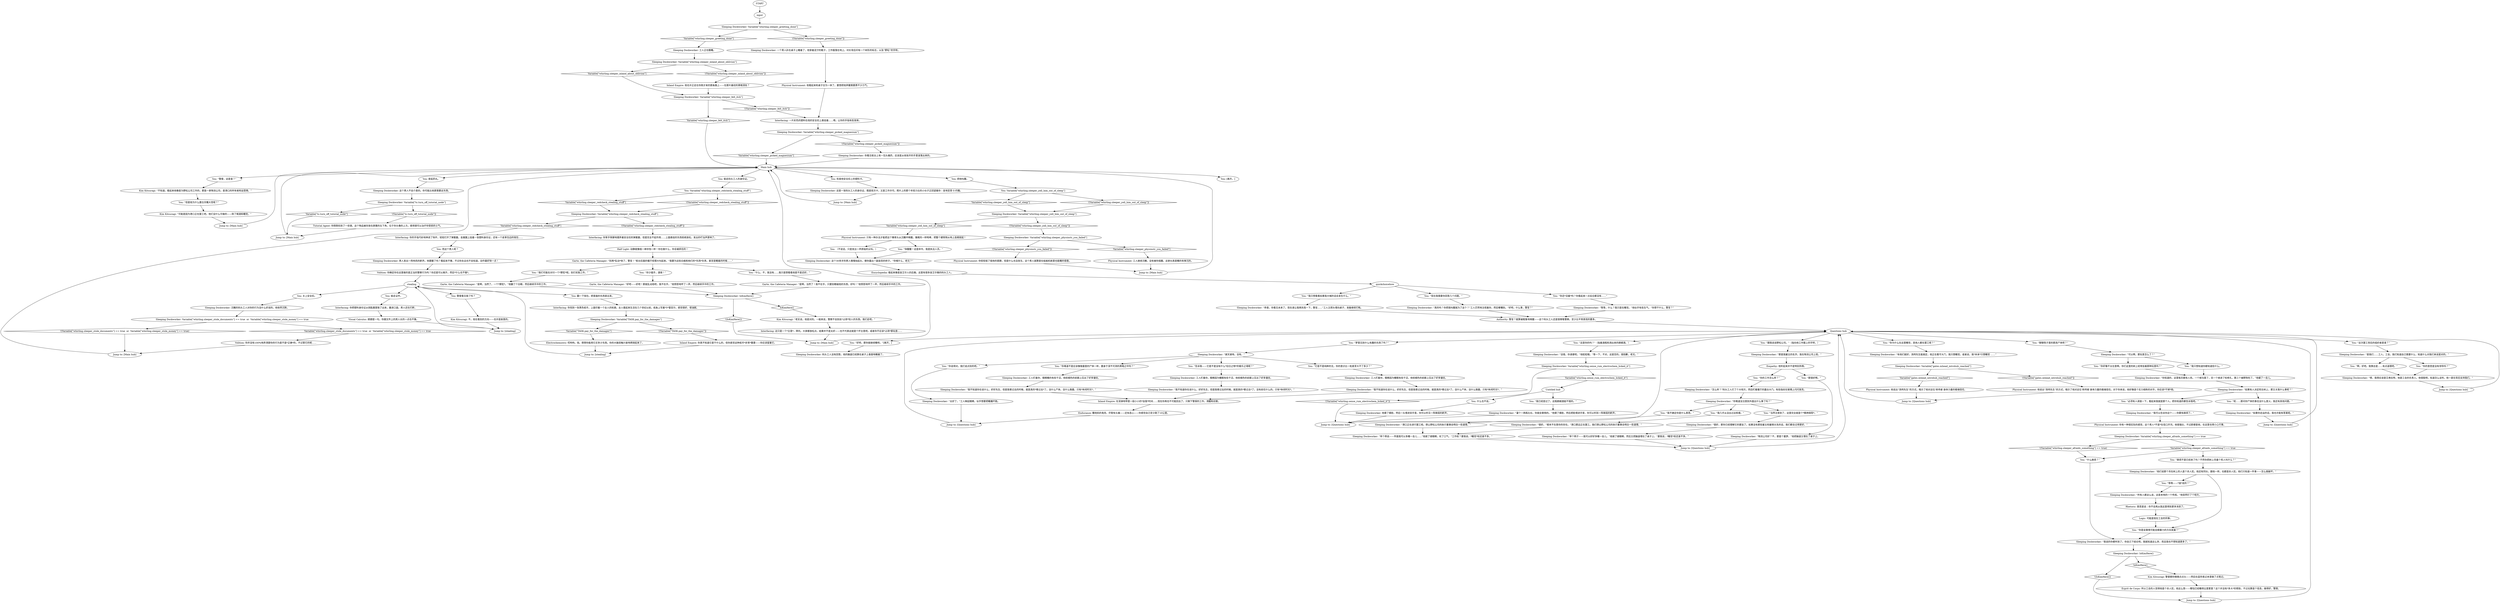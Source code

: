 # WHIRLING / SLEEPING DOCKWORKER
# Downstairs at the Whirling In Rags there's a sleeping dockworker. Interfacing people can steal his wallet and work pass, Phys inst can wake him up by yelling and then get some info on the Union and the strike.
# ==================================================
digraph G {
	  0 [label="START"];
	  1 [label="input"];
	  2 [label="Rhetoric: 意思是说：你不会再从我这里得到更多消息了。"];
	  3 [label="Main hub"];
	  4 [label="You: “警督，这是谁？”"];
	  5 [label="You: “我已经尝过了。这瓶朗姆酒挺不错的。”"];
	  6 [label="Sleeping Dockworker: 码头工人没有回答。他的脑袋已经靠在桌子上香甜地睡着了。"];
	  7 [label="Jump to: [Main hub]"];
	  8 [label="You: “当然注意到了，这里完全就是个*精神病院*。”"];
	  9 [label="Sleeping Dockworker: “太好了。”工人眯起眼睛，似乎想要把睡魔吓跑。"];
	  10 [label="Interfacing: 你的手指巧妙地伸进了钩环，轻轻打开了弹簧塞。金属圈上挂着一张塑料身份证，还有一个皮革包边的钱包……"];
	  11 [label="You: 拿起药丸。"];
	  12 [label="Sleeping Dockworker: 一个男人趴在桌子上睡着了，他穿着泥泞的靴子，工作服落在地上。衬衫背后印有一个树形的标志，以及“野松”的字样。"];
	  13 [label="You: “我只想看看如果我大喊的话会发生什么。”"];
	  14 [label="You: “你好像不太在意啊。你们这里的树上经常挂着那种玩意吗？”"];
	  15 [label="Sleeping Dockworker: 男人发出一阵响亮的鼾声。他要醒了吗？看起来不像，不过你永远也不会知道。动作最好快一点！"];
	  16 [label="Jump to: [Questions hub]"];
	  17 [label="You: 偷走码头工人的身份证。"];
	  18 [label="You: Variable[\"whirling.sleeper_redcheck_stealing_stuff\"]"];
	  19 [label="Variable[\"whirling.sleeper_redcheck_stealing_stuff\"]", shape=diamond];
	  20 [label="!(Variable[\"whirling.sleeper_redcheck_stealing_stuff\"])", shape=diamond];
	  21 [label="Sleeping Dockworker: Variable[\"whirling.sleeper_felt_itch\"]"];
	  22 [label="Variable[\"whirling.sleeper_felt_itch\"]", shape=diamond];
	  23 [label="!(Variable[\"whirling.sleeper_felt_itch\"])", shape=diamond];
	  24 [label="Sleeping Dockworker: IsKimHere()"];
	  25 [label="IsKimHere()", shape=diamond];
	  26 [label="!(IsKimHere())", shape=diamond];
	  27 [label="Half Light: 动静就像摇一串铃铛一样！你在做什么，你会被抓住的！"];
	  28 [label="Logic: 可能是他在工会的同事。"];
	  29 [label="You: 翻一下钱包，把里面的东西拿出来。"];
	  30 [label="You: “那很好啊。”"];
	  31 [label="Sleeping Dockworker: Variable[\"whirling.sense_rum_electrochem_licked_it\"]"];
	  32 [label="Variable[\"whirling.sense_rum_electrochem_licked_it\"]", shape=diamond];
	  33 [label="!(Variable[\"whirling.sense_rum_electrochem_licked_it\"])", shape=diamond];
	  34 [label="You: “现在我需要你回答几个问题。”"];
	  35 [label="You: 而这个男人呢？"];
	  36 [label="You: “你是说事情可能会朝暴力的方向发展？”"];
	  37 [label="Sleeping Dockworker: Variable[\"whirling.sleeper_afraids_something\"] == true"];
	  38 [label="Variable[\"whirling.sleeper_afraids_something\"] == true", shape=diamond];
	  39 [label="!(Variable[\"whirling.sleeper_afraids_something\"] == true)", shape=diamond];
	  40 [label="Kim Kitsuragi: “可能是因为港口正在罢工吧。他们没什么可做的——除了喝酒和睡觉。”"];
	  41 [label="You: “你难道不是应该像陵墓里的尸体一样，置身于深不可测的黑暗之中吗？”"];
	  42 [label="Sleeping Dockworker: “有他们就好。测颅先生能搞定，他正在看守大门，我只想睡觉。或者说，我*本来*只想睡觉 ……”"];
	  43 [label="Sleeping Dockworker: IsKimHere()"];
	  44 [label="IsKimHere()", shape=diamond];
	  45 [label="!(IsKimHere())", shape=diamond];
	  46 [label="Kim Kitsuragi: “老实说，他是对的。一般来说，警察不会到处*占用*别人的东西。我们走吧。”"];
	  47 [label="Sleeping Dockworker: “如果你走运的话，我也许能有答案呢。”"];
	  48 [label="Kim Kitsuragi: 不。他在看别的方向——也许是故意的。"];
	  49 [label="You: “等等——*谁*说的？”"];
	  50 [label="Physical Instrument: 他说出“测颅先生”的方式，暗示了他对这位‘碎颅者’身体力量的极端信任。对于你来说，他好像是个实力相称的对手。你应该*干掉*他。"];
	  51 [label="You: “你还*活着*吗？你看起来一点反应都没有……”"];
	  52 [label="You: “好吧，那你就继续睡吧。”[离开。]"];
	  53 [label="Physical Instrument: 他看起来和桌子合为一体了。要想把他弄醒需要费不少力气。"];
	  54 [label="Sleeping Dockworker: “那是我雇主的名字。我在物流公司上班。”"];
	  55 [label="Sleeping Dockworker: “如果有人决定死在树上，那又关我什么事呢？”"];
	  56 [label="Sleeping Dockworker: “等等，什么？我只是在睡觉。”他似乎有些生气。“你想干什么，警官？”"];
	  57 [label="You: 检查他安全扣上的塑料卡。"];
	  58 [label="Sleeping Dockworker: 这是一张码头工人的身份证，既是班次卡，又是工作许可。照片上的那个年轻力壮的小伙子正回望着你：圣地亚哥·S·约翰。"];
	  59 [label="Sleeping Dockworker: “我不知道你在说什么，好好先生，但是我晕过去的时候，就是真的*晕过去*了。没什么尸体。没什么陵墓。只有*休闲时光*。”"];
	  60 [label="Sleeping Dockworker: Variable[\"whirling.sleeper_greeting_done\"]"];
	  61 [label="Variable[\"whirling.sleeper_greeting_done\"]", shape=diamond];
	  62 [label="!(Variable[\"whirling.sleeper_greeting_done\"])", shape=diamond];
	  63 [label="Jump to: [Questions hub]"];
	  64 [label="Jump to: [Main hub]"];
	  65 [label="Sleeping Dockworker: “我不知道你在说什么，好好先生，但是我晕过去的时候，就是真的*晕过去*了。没有前任什么的。只有*休闲时光*。”"];
	  66 [label="Interfacing: 一片彩色的塑料在他的安全扣上悬挂着……嗯。让你的手指有些发痒。"];
	  67 [label="You: 把他叫醒。"];
	  68 [label="You: Variable[\"whirling.sleeper_yell_him_out_of_sleep\"]"];
	  69 [label="Variable[\"whirling.sleeper_yell_him_out_of_sleep\"]", shape=diamond];
	  70 [label="!(Variable[\"whirling.sleeper_yell_him_out_of_sleep\"])", shape=diamond];
	  71 [label="Jump to: [Main hub]"];
	  72 [label="Sleeping Dockworker: “举个例子——我可以好好多睡一会儿。”他揉了揉眼睛，然后又把脑袋埋在了桌子上。“要我说，*睡觉*权还差不多。”"];
	  73 [label="Sleeping Dockworker: “物流公司好？不，那是个噩梦。”他把脑袋又埋在了桌子上。"];
	  74 [label="You: “我只想知道你都知道些什么。”"];
	  75 [label="Jump to: [Questions hub]"];
	  76 [label="You: “呃……那问你尸体的事也没什么意义。我还有其他问题。”"];
	  77 [label="Jump to: [Main hub]"];
	  78 [label="Sleeping Dockworker: 你看见柜台上有一包头痛药，应该是从他张开的手里滚落出来的。"];
	  79 [label="Esprit de Corps: 所以工会的人觉得他是个杀人犯，他这么想——哪怕已经睡得云里雾里？这个并没有*多大*的帮助，不过也算是个信息。做得好，警探。"];
	  80 [label="You: “我几乎从没出过这栋楼。”"];
	  81 [label="Sleeping Dockworker: Variable[\"whirling.sleeper_yell_him_out_of_sleep\"]"];
	  82 [label="Variable[\"whirling.sleeper_yell_him_out_of_sleep\"]", shape=diamond];
	  83 [label="!(Variable[\"whirling.sleeper_yell_him_out_of_sleep\"])", shape=diamond];
	  84 [label="Sleeping Dockworker: 这个30多岁的男人慢慢抬起头，朝你露出一副哀怨的样子。“你喊什么，老兄？”"];
	  85 [label="You: “你为什么在这里睡觉，其他人都在罢工呢？”"];
	  86 [label="stealing"];
	  87 [label="You: “梦里见到什么有趣的东西了吗？”"];
	  88 [label="You: 什么也不说。"];
	  89 [label="Interfacing: 你笨手笨脚地摆弄着安全扣的弹簧塞，但是完全不起作用……上面悬挂的东西拒绝放松，发出的叮当声更响了。"];
	  90 [label="You: “什么，不，我没有……我只是想看看他是不是还好。”"];
	  91 [label="You: “你少插手，酒保！”"];
	  92 [label="Sleeping Dockworker: “我不知道你在说什么，好好先生，但是我晕过去的时候，就是真的*晕过去*了。没什么尸体，没什么陵墓。只有*休闲时光*。”"];
	  93 [label="You: 警督看见我了吗？"];
	  94 [label="Sleeping Dockworker: “没错，你请便吧。”他眨眨眼。“等一下，不对，这是空的。很抱歉，老兄。”"];
	  95 [label="Sleeping Dockworker: “恭喜，你看见未来了。现在请让我再失陪一下，警官……”工人又把头埋向桌子，准备继续打盹。"];
	  96 [label="You: “但是他为什么要白天睡大觉呢？”"];
	  97 [label="You: （不说话，只是发出一声原始的尖叫。）"];
	  98 [label="Untitled hub"];
	  99 [label="Garte, the Cafeteria Manager: “好吧——好吧！那就乱动他吧，我不在乎。”他愤怒地哼了一声，然后继续手中的工作。"];
	  100 [label="Tutorial Agent: 你刚刚捡到了一些镁。这个物品被存放在屏幕的左下角，位于你头像的上方。使用镁可以治疗你受损的士气。"];
	  101 [label="You: “它是不是纯粹的无，你的意识比一粒麦芽大不了多少？”"];
	  102 [label="Sleeping Dockworker: 工人盯着你，眼睛因为睡眠有些干涩。他棕褐色的前额上压出了好多皱纹。"];
	  103 [label="Questions hub"];
	  104 [label="You: “聊聊院子里的那具尸体吧？”"];
	  105 [label="Jump to: [Questions hub]"];
	  106 [label="Sleeping Dockworker: “谢天谢地，没有。”"];
	  107 [label="Visual Calculus: 顺便提一句，你跟文件上的男人长的一点也不像。"];
	  108 [label="You: “你的意思是没有领导吗？”"];
	  109 [label="You: “什么麻烦？”"];
	  110 [label="Kim Kitsuragi: “不知道。看起来他像是为野松公司工作的，那是一家物流公司，是港口的所有者和运营商。”"];
	  111 [label="You: “必须有人调查一下，看起来我就是那个人。把你知道的都告诉我吧。”"];
	  112 [label="Sleeping Dockworker: “我可以告诉你这个——你要有麻烦了。”"];
	  113 [label="You: “麻烦不是已经来了吗？不然你把树上吊着个死人叫什么？”"];
	  114 [label="Sleeping Dockworker: “他们说那个吊在树上的人是个杀人犯。他还有同伙，跟他一样，也都是杀人犯。他们只知道一件事——怎么搞破坏。”"];
	  115 [label="Inland Empire: 你真不知道它是干什么的，但你直觉这种纸币*非常*重要——你应该留着它。"];
	  116 [label="Interfacing: 你把塑料身份证从钥匙圈里取了出来，塞进口袋。男人还在打鼾。"];
	  117 [label="Sleeping Dockworker: Variable[\"TASK.pay_for_the_damages\"]"];
	  118 [label="Variable[\"TASK.pay_for_the_damages\"]", shape=diamond];
	  119 [label="!(Variable[\"TASK.pay_for_the_damages\"])", shape=diamond];
	  120 [label="Jump to: [Main hub]"];
	  121 [label="Sleeping Dockworker: 工人盯着你，眼睛睡的有些干涩。他棕褐色的前额上压出了好多皱纹。"];
	  122 [label="You: “我们可能在对付一个*罪犯*呢。别打扰我工作。”"];
	  123 [label="Interfacing: 这只是一个*主意*，拜托。大家都放松点。结果并不是太好——也不代表这就是个坏主意吧。或者你不应该*占用*那玩意……"];
	  124 [label="Sleeping Dockworker: Variable[\"whirling.sleeper_physinstr_you_failed\"]"];
	  125 [label="Variable[\"whirling.sleeper_physinstr_you_failed\"]", shape=diamond];
	  126 [label="!(Variable[\"whirling.sleeper_physinstr_you_failed\"])", shape=diamond];
	  127 [label="Sleeping Dockworker: “所有人都这么说，这是本地的一个传闻。”他突然打了个哈欠。"];
	  128 [label="Endurance: 睡他妈的鬼觉。尽管有头痛——还有恶心——你感觉自己至少跑了10公里。"];
	  129 [label="You: “这是你的吗？”（指着酒瓶和洒出来的朗姆酒。）"];
	  130 [label="Volition: 你确定你在这里做的是正当的警察行为吗？你还是可以离开，然后*什么也不做*。"];
	  131 [label="Sleeping Dockworker: 工人正在酣睡。"];
	  132 [label="You: 关上安全扣。"];
	  133 [label="Sleeping Dockworker: “举个例说——早晨我可以多睡一会儿……”他揉了揉眼睛，叹了口气。“工作权？要我说，*睡觉*权还差不多。”"];
	  134 [label="Jump to: [Questions hub]"];
	  135 [label="Garte, the Cafeteria Manager: “是啊，当然了！我不在乎。只要别瞎碰他的东西，好吗！”他愤怒地哼了一声，然后继续手中的工作。"];
	  136 [label="Kim Kitsuragi: 警督朝你微微点点头——然后在蓝色笔记本里做了点笔记。"];
	  138 [label="Sleeping Dockworker: Variable[\"whirling.sleeper_picked_magnesium\"]"];
	  139 [label="Variable[\"whirling.sleeper_picked_magnesium\"]", shape=diamond];
	  140 [label="!(Variable[\"whirling.sleeper_picked_magnesium\"])", shape=diamond];
	  141 [label="Interfacing: 你找到一张黑色纸币，上面印着一个女人的轮廓。女人看起来生活在几个世纪以前。纸条上写着*5*雷亚尔。感觉很好，很油腻。"];
	  142 [label="Physical Instrument: 只有一种办法才能把这个懒骨头从沉睡中唤醒。像飓风一样咆哮，把整个建筑物从地上连根拔起！"];
	  143 [label="Electrochemistry: 哎哟哟。钱。想想你能用它买多少东西。你的大脑突触兴奋地燃烧起来了。"];
	  144 [label="You: “快醒醒！这是命令，我是执法人员。”"];
	  145 [label="Sleeping Dockworker: 这个男人不会介意的。你可能比他更需要这东西。"];
	  146 [label="Sleeping Dockworker: 工人盯着你，眼睛因为睡眠有些干涩。他棕褐色的前额上压出了好多皱纹。"];
	  147 [label="Physical Instrument: 你轻轻摇了摇他的肩膀，但是什么也没发生。这个男人就算是在船舶机舱里也能睡的很香。"];
	  148 [label="Sleeping Dockworker: “灌个一两瓶左右，你就会晕倒的。”他摸了摸脸，然后把脸埋进手掌。你可以听到一阵微弱的鼾声。"];
	  149 [label="Physical Instrument: 你有一种很实际的感觉，这个男人*不是*在信口开河。他很强壮，不过即便是他，在这里也得小心行事。"];
	  150 [label="Jump to: [Main hub]"];
	  151 [label="You: “啊，好吧。我猜总是……有点道理吧。”"];
	  152 [label="Sleeping Dockworker: “港口正在进行罢工呢。想让野松公司的执行董事会明白一些道理。”"];
	  153 [label="Sleeping Dockworker: “很好，那你已经理解它的要旨了。如果没有那些雇主和雇佣关系的话，我们都会过得更好。”"];
	  154 [label="Sleeping Dockworker: Variable[\"whirling.sleeper_redcheck_stealing_stuff\"]"];
	  155 [label="Variable[\"whirling.sleeper_redcheck_stealing_stuff\"]", shape=diamond];
	  156 [label="!(Variable[\"whirling.sleeper_redcheck_stealing_stuff\"])", shape=diamond];
	  157 [label="quickchoicehow"];
	  158 [label="You: “这次罢工背后的组织者是谁？”"];
	  159 [label="Authority: 警官？就算被粗鲁地唤醒——这个码头工人还是很尊敬警察。至少比平常表现的要多。"];
	  160 [label="Empathy: 他听起来并不是特别热情。"];
	  161 [label="Sleeping Dockworker: 他摸了摸脸，然后一头埋进双手里。你可以听见一阵微弱的鼾声。"];
	  162 [label="Sleeping Dockworker: “真的吗？你把我叫醒就为了这个？”工人茫然地注视着你，然后嘟囔到。“好吧，什么事，警官？”"];
	  163 [label="Sleeping Dockworker: Variable[\"whirling.sleeper_inland_about_oblivion\"]"];
	  164 [label="Variable[\"whirling.sleeper_inland_about_oblivion\"]", shape=diamond];
	  165 [label="!(Variable[\"whirling.sleeper_inland_about_oblivion\"])", shape=diamond];
	  166 [label="Garte, the Cafeteria Manager: “是啊，当然了。一个*罪犯*。”他翻了个白眼，然后继续手中的工作。"];
	  167 [label="You: “告诉我——它是不是没有什么*旧日之物*的极乐之境呢？”"];
	  168 [label="Inland Empire: 在深渊地带里一段小小的*自我*时间……现在你再也不可能回去了。只剩下警探的工作。清醒和侦察。"];
	  169 [label="You: [离开。]"];
	  170 [label="Sleeping Dockworker: “你知道的，这里每天都有人死。一个掉沟里了，另一个掉进了检修孔，第三个被野狗吃了。”他缓了一会儿。"];
	  171 [label="Physical Instrument: 工人继续沉睡，没有被你摇醒。这家伙真是睡的有够沉的。"];
	  172 [label="Sleeping Dockworker: 沉睡的码头工人对你的行为没什么好说的。他依然沉默。"];
	  173 [label="You: “你的工作怎么样？”"];
	  174 [label="Sleeping Dockworker: “你难道没注意到外面出什么事了吗？”"];
	  175 [label="You: “我不确定你是什么意思。”"];
	  176 [label="Sleeping Dockworker: “嗯，我想应该是艾弗拉特，他是工会的负责人。他很聪明，知道怎么谈判，他一直在背后支持我们。”"];
	  177 [label="Jump to: [Questions hub]"];
	  178 [label="Encyclopedia: 看起来像是圣艾尔人的后裔。这里有很多圣艾尔裔的码头工人。"];
	  179 [label="Physical Instrument: 他说出“测颅先生”的方式，暗示了他对这位‘碎颅者’身体力量的极端信任。"];
	  180 [label="Sleeping Dockworker: Variable[\"gates.mhead_introhub_reached\"]"];
	  181 [label="Variable[\"gates.mhead_introhub_reached\"]", shape=diamond];
	  182 [label="!(Variable[\"gates.mhead_introhub_reached\"])", shape=diamond];
	  183 [label="Inland Empire: 他也许正走在你刚才来的那条路上——在那片最初的黑暗深处？"];
	  184 [label="You: 偷走证件。"];
	  185 [label="Jump to: [stealing]"];
	  186 [label="Sleeping Dockworker: Variable[\"tc.turn_off_tutorial_node\"]"];
	  187 [label="Variable[\"tc.turn_off_tutorial_node\"]", shape=diamond];
	  188 [label="!(Variable[\"tc.turn_off_tutorial_node\"])", shape=diamond];
	  189 [label="Volition: 你并没有100%地弄清楚你的行为是不是*正确*的，不过管它的呢……"];
	  190 [label="You: “跟我说说野松公司。”（指向他工作服上的字样。）"];
	  191 [label="Jump to: [stealing]"];
	  192 [label="You: “你说得对。我们说点别的吧。”"];
	  193 [label="Garte, the Cafeteria Manager: “别再*乱动*他了，警官！”柜台后面的餐厅经理大叫起来。“我要为这些白痴和他们的*东西*负责。甚至是睡着的时候……”"];
	  194 [label="Sleeping Dockworker: “是我们……工人。工会。我们知道自己需要什么，知道什么对我们来说是对的。”"];
	  195 [label="Sleeping Dockworker: “很好。”根本不在意你的存在。“港口那边正在罢工。我们想让野松公司的执行董事会明白一些道理。”"];
	  196 [label="Sleeping Dockworker: “可以啊，那玩意怎么了？”"];
	  197 [label="Sleeping Dockworker: “我说的你都听到了。你自己下结论吧。我就知道这么多，而且我也不想知道更多了。”"];
	  198 [label="Sleeping Dockworker: Variable[\"whirling.sleeper_stole_documents\"] == true  or  Variable[\"whirling.sleeper_stole_money\"] == true"];
	  199 [label="Variable[\"whirling.sleeper_stole_documents\"] == true  or  Variable[\"whirling.sleeper_stole_money\"] == true", shape=diamond];
	  200 [label="!(Variable[\"whirling.sleeper_stole_documents\"] == true  or  Variable[\"whirling.sleeper_stole_money\"] == true)", shape=diamond];
	  201 [label="Sleeping Dockworker: “怎么样？”码头工人打了个大哈欠，然后盯着餐厅的露台大门。有些指纹在玻璃上闪闪发亮。"];
	  202 [label="Jump to: [Questions hub]"];
	  0 -> 1
	  1 -> 60
	  2 -> 28
	  3 -> 67
	  3 -> 4
	  3 -> 169
	  3 -> 11
	  3 -> 17
	  3 -> 57
	  4 -> 110
	  5 -> 148
	  7 -> 3
	  8 -> 153
	  9 -> 134
	  10 -> 35
	  11 -> 145
	  12 -> 53
	  13 -> 95
	  14 -> 170
	  15 -> 130
	  16 -> 103
	  17 -> 18
	  18 -> 19
	  18 -> 20
	  19 -> 154
	  20 -> 154
	  21 -> 22
	  21 -> 23
	  22 -> 3
	  23 -> 66
	  24 -> 25
	  24 -> 26
	  25 -> 136
	  26 -> 63
	  27 -> 193
	  28 -> 36
	  29 -> 141
	  30 -> 73
	  31 -> 32
	  31 -> 33
	  32 -> 98
	  33 -> 105
	  34 -> 162
	  35 -> 15
	  36 -> 197
	  37 -> 38
	  37 -> 39
	  38 -> 113
	  38 -> 109
	  39 -> 109
	  40 -> 150
	  41 -> 121
	  42 -> 180
	  43 -> 44
	  43 -> 45
	  44 -> 46
	  45 -> 120
	  46 -> 123
	  47 -> 177
	  48 -> 185
	  49 -> 127
	  50 -> 16
	  51 -> 56
	  52 -> 6
	  53 -> 66
	  54 -> 160
	  55 -> 76
	  55 -> 111
	  56 -> 159
	  57 -> 58
	  58 -> 71
	  59 -> 168
	  60 -> 61
	  60 -> 62
	  61 -> 131
	  62 -> 12
	  63 -> 103
	  64 -> 3
	  65 -> 168
	  66 -> 138
	  67 -> 68
	  68 -> 69
	  68 -> 70
	  69 -> 81
	  70 -> 81
	  71 -> 3
	  72 -> 202
	  73 -> 202
	  74 -> 170
	  75 -> 103
	  76 -> 47
	  77 -> 3
	  78 -> 3
	  79 -> 63
	  80 -> 195
	  81 -> 82
	  81 -> 83
	  82 -> 142
	  83 -> 124
	  84 -> 178
	  85 -> 42
	  86 -> 184
	  86 -> 29
	  86 -> 132
	  86 -> 93
	  87 -> 106
	  88 -> 161
	  89 -> 27
	  90 -> 135
	  91 -> 99
	  92 -> 168
	  93 -> 48
	  94 -> 31
	  95 -> 159
	  96 -> 40
	  97 -> 84
	  98 -> 88
	  98 -> 5
	  99 -> 43
	  100 -> 64
	  101 -> 102
	  102 -> 92
	  103 -> 129
	  103 -> 104
	  103 -> 52
	  103 -> 85
	  103 -> 87
	  103 -> 190
	  103 -> 158
	  104 -> 196
	  105 -> 103
	  106 -> 192
	  106 -> 41
	  106 -> 101
	  106 -> 167
	  107 -> 185
	  108 -> 176
	  109 -> 197
	  110 -> 96
	  111 -> 112
	  112 -> 149
	  113 -> 114
	  114 -> 49
	  114 -> 36
	  115 -> 191
	  116 -> 107
	  117 -> 118
	  117 -> 119
	  118 -> 143
	  119 -> 115
	  120 -> 3
	  121 -> 59
	  122 -> 166
	  123 -> 120
	  124 -> 125
	  124 -> 126
	  125 -> 171
	  126 -> 147
	  127 -> 2
	  128 -> 134
	  129 -> 94
	  130 -> 86
	  131 -> 163
	  132 -> 172
	  133 -> 202
	  134 -> 103
	  135 -> 43
	  136 -> 79
	  138 -> 139
	  138 -> 140
	  139 -> 3
	  140 -> 78
	  141 -> 117
	  142 -> 144
	  142 -> 97
	  143 -> 191
	  144 -> 84
	  145 -> 186
	  146 -> 65
	  147 -> 77
	  148 -> 105
	  149 -> 37
	  150 -> 3
	  151 -> 176
	  152 -> 133
	  153 -> 72
	  154 -> 155
	  154 -> 156
	  155 -> 10
	  156 -> 89
	  157 -> 34
	  157 -> 51
	  157 -> 13
	  158 -> 194
	  159 -> 103
	  160 -> 173
	  160 -> 30
	  161 -> 105
	  162 -> 159
	  163 -> 164
	  163 -> 165
	  164 -> 21
	  165 -> 183
	  166 -> 43
	  167 -> 146
	  168 -> 128
	  170 -> 55
	  171 -> 77
	  172 -> 198
	  173 -> 201
	  174 -> 8
	  174 -> 80
	  174 -> 175
	  175 -> 152
	  176 -> 75
	  177 -> 103
	  178 -> 157
	  179 -> 16
	  180 -> 181
	  180 -> 182
	  181 -> 179
	  182 -> 50
	  183 -> 21
	  184 -> 116
	  185 -> 86
	  186 -> 187
	  186 -> 188
	  187 -> 64
	  188 -> 100
	  189 -> 7
	  190 -> 54
	  191 -> 86
	  192 -> 9
	  193 -> 90
	  193 -> 91
	  193 -> 122
	  194 -> 108
	  194 -> 151
	  195 -> 133
	  196 -> 74
	  196 -> 14
	  197 -> 24
	  198 -> 200
	  198 -> 199
	  199 -> 189
	  200 -> 7
	  201 -> 174
	  202 -> 103
}

